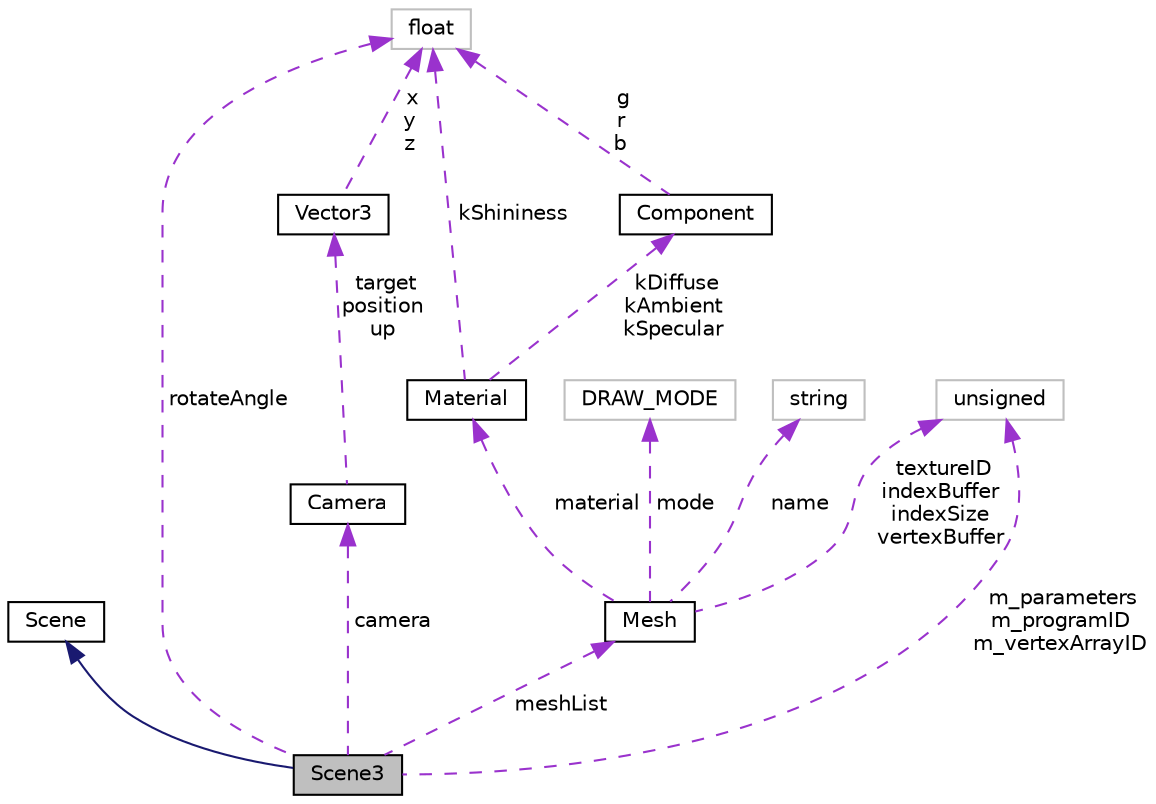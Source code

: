 digraph "Scene3"
{
  bgcolor="transparent";
  edge [fontname="Helvetica",fontsize="10",labelfontname="Helvetica",labelfontsize="10"];
  node [fontname="Helvetica",fontsize="10",shape=record];
  Node1 [label="Scene3",height=0.2,width=0.4,color="black", fillcolor="grey75", style="filled", fontcolor="black"];
  Node2 -> Node1 [dir="back",color="midnightblue",fontsize="10",style="solid",fontname="Helvetica"];
  Node2 [label="Scene",height=0.2,width=0.4,color="black",URL="$classScene.html"];
  Node3 -> Node1 [dir="back",color="darkorchid3",fontsize="10",style="dashed",label=" camera" ,fontname="Helvetica"];
  Node3 [label="Camera",height=0.2,width=0.4,color="black",URL="$classCamera.html"];
  Node4 -> Node3 [dir="back",color="darkorchid3",fontsize="10",style="dashed",label=" target\nposition\nup" ,fontname="Helvetica"];
  Node4 [label="Vector3",height=0.2,width=0.4,color="black",URL="$structVector3.html",tooltip="Defines a 3D vector and its methods. "];
  Node5 -> Node4 [dir="back",color="darkorchid3",fontsize="10",style="dashed",label=" x\ny\nz" ,fontname="Helvetica"];
  Node5 [label="float",height=0.2,width=0.4,color="grey75"];
  Node5 -> Node1 [dir="back",color="darkorchid3",fontsize="10",style="dashed",label=" rotateAngle" ,fontname="Helvetica"];
  Node6 -> Node1 [dir="back",color="darkorchid3",fontsize="10",style="dashed",label=" meshList" ,fontname="Helvetica"];
  Node6 [label="Mesh",height=0.2,width=0.4,color="black",URL="$classMesh.html",tooltip="To store VBO (vertex & color buffer) and IBO (index buffer) "];
  Node7 -> Node6 [dir="back",color="darkorchid3",fontsize="10",style="dashed",label=" material" ,fontname="Helvetica"];
  Node7 [label="Material",height=0.2,width=0.4,color="black",URL="$structMaterial.html"];
  Node5 -> Node7 [dir="back",color="darkorchid3",fontsize="10",style="dashed",label=" kShininess" ,fontname="Helvetica"];
  Node8 -> Node7 [dir="back",color="darkorchid3",fontsize="10",style="dashed",label=" kDiffuse\nkAmbient\nkSpecular" ,fontname="Helvetica"];
  Node8 [label="Component",height=0.2,width=0.4,color="black",URL="$structComponent.html"];
  Node5 -> Node8 [dir="back",color="darkorchid3",fontsize="10",style="dashed",label=" g\nr\nb" ,fontname="Helvetica"];
  Node9 -> Node6 [dir="back",color="darkorchid3",fontsize="10",style="dashed",label=" mode" ,fontname="Helvetica"];
  Node9 [label="DRAW_MODE",height=0.2,width=0.4,color="grey75"];
  Node10 -> Node6 [dir="back",color="darkorchid3",fontsize="10",style="dashed",label=" name" ,fontname="Helvetica"];
  Node10 [label="string",height=0.2,width=0.4,color="grey75"];
  Node11 -> Node6 [dir="back",color="darkorchid3",fontsize="10",style="dashed",label=" textureID\nindexBuffer\nindexSize\nvertexBuffer" ,fontname="Helvetica"];
  Node11 [label="unsigned",height=0.2,width=0.4,color="grey75"];
  Node11 -> Node1 [dir="back",color="darkorchid3",fontsize="10",style="dashed",label=" m_parameters\nm_programID\nm_vertexArrayID" ,fontname="Helvetica"];
}
